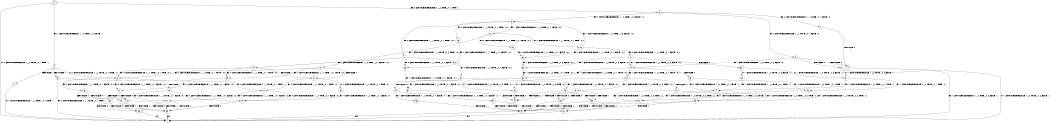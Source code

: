 digraph BCG {
size = "7, 10.5";
center = TRUE;
node [shape = circle];
0 [peripheries = 2];
0 -> 1 [label = "EX !0 !ATOMIC_EXCH_BRANCH (1, +1, TRUE, +0, 1, TRUE) !::"];
0 -> 2 [label = "EX !1 !ATOMIC_EXCH_BRANCH (1, +0, TRUE, +0, 3, TRUE) !::"];
0 -> 3 [label = "EX !0 !ATOMIC_EXCH_BRANCH (1, +1, TRUE, +0, 1, TRUE) !::"];
2 -> 4 [label = "TERMINATE !1"];
2 -> 5 [label = "TERMINATE !1"];
2 -> 6 [label = "EX !0 !ATOMIC_EXCH_BRANCH (1, +1, TRUE, +0, 1, TRUE) !:1:"];
3 -> 7 [label = "EX !0 !ATOMIC_EXCH_BRANCH (1, +1, TRUE, +0, 1, FALSE) !:0:"];
3 -> 8 [label = "EX !1 !ATOMIC_EXCH_BRANCH (1, +0, TRUE, +0, 3, FALSE) !:0:"];
3 -> 9 [label = "EX !0 !ATOMIC_EXCH_BRANCH (1, +1, TRUE, +0, 1, FALSE) !:0:"];
4 -> 1 [label = "EX !0 !ATOMIC_EXCH_BRANCH (1, +1, TRUE, +0, 1, TRUE) !::"];
5 -> 1 [label = "EX !0 !ATOMIC_EXCH_BRANCH (1, +1, TRUE, +0, 1, TRUE) !::"];
5 -> 10 [label = "EX !0 !ATOMIC_EXCH_BRANCH (1, +1, TRUE, +0, 1, TRUE) !::"];
6 -> 11 [label = "EX !0 !ATOMIC_EXCH_BRANCH (1, +1, TRUE, +0, 1, FALSE) !:0:1:"];
6 -> 12 [label = "TERMINATE !1"];
6 -> 13 [label = "EX !0 !ATOMIC_EXCH_BRANCH (1, +1, TRUE, +0, 1, FALSE) !:0:1:"];
7 -> 14 [label = "TERMINATE !0"];
8 -> 15 [label = "EX !0 !ATOMIC_EXCH_BRANCH (1, +1, TRUE, +0, 1, TRUE) !:0:1:"];
8 -> 16 [label = "EX !1 !ATOMIC_EXCH_BRANCH (1, +0, TRUE, +0, 1, TRUE) !:0:1:"];
8 -> 17 [label = "EX !0 !ATOMIC_EXCH_BRANCH (1, +1, TRUE, +0, 1, TRUE) !:0:1:"];
9 -> 14 [label = "TERMINATE !0"];
9 -> 18 [label = "TERMINATE !0"];
9 -> 19 [label = "EX !1 !ATOMIC_EXCH_BRANCH (1, +0, TRUE, +0, 3, FALSE) !:0:"];
10 -> 20 [label = "EX !0 !ATOMIC_EXCH_BRANCH (1, +1, TRUE, +0, 1, FALSE) !:0:"];
10 -> 21 [label = "EX !0 !ATOMIC_EXCH_BRANCH (1, +1, TRUE, +0, 1, FALSE) !:0:"];
11 -> 22 [label = "TERMINATE !0"];
12 -> 20 [label = "EX !0 !ATOMIC_EXCH_BRANCH (1, +1, TRUE, +0, 1, FALSE) !:0:"];
12 -> 21 [label = "EX !0 !ATOMIC_EXCH_BRANCH (1, +1, TRUE, +0, 1, FALSE) !:0:"];
13 -> 22 [label = "TERMINATE !0"];
13 -> 23 [label = "TERMINATE !1"];
13 -> 24 [label = "TERMINATE !0"];
14 -> 1 [label = "EX !1 !ATOMIC_EXCH_BRANCH (1, +0, TRUE, +0, 3, FALSE) !::"];
15 -> 25 [label = "EX !0 !ATOMIC_EXCH_BRANCH (1, +1, TRUE, +0, 1, FALSE) !:0:1:"];
16 -> 26 [label = "EX !0 !ATOMIC_EXCH_BRANCH (1, +1, TRUE, +0, 1, TRUE) !:0:1:"];
16 -> 27 [label = "EX !1 !ATOMIC_EXCH_BRANCH (1, +0, TRUE, +0, 3, TRUE) !:0:1:"];
16 -> 28 [label = "EX !0 !ATOMIC_EXCH_BRANCH (1, +1, TRUE, +0, 1, TRUE) !:0:1:"];
17 -> 25 [label = "EX !0 !ATOMIC_EXCH_BRANCH (1, +1, TRUE, +0, 1, FALSE) !:0:1:"];
17 -> 29 [label = "EX !1 !ATOMIC_EXCH_BRANCH (1, +0, TRUE, +0, 1, FALSE) !:0:1:"];
17 -> 30 [label = "EX !0 !ATOMIC_EXCH_BRANCH (1, +1, TRUE, +0, 1, FALSE) !:0:1:"];
18 -> 1 [label = "EX !1 !ATOMIC_EXCH_BRANCH (1, +0, TRUE, +0, 3, FALSE) !::"];
18 -> 31 [label = "EX !1 !ATOMIC_EXCH_BRANCH (1, +0, TRUE, +0, 3, FALSE) !::"];
19 -> 32 [label = "EX !1 !ATOMIC_EXCH_BRANCH (1, +0, TRUE, +0, 1, TRUE) !:0:1:"];
19 -> 33 [label = "TERMINATE !0"];
19 -> 34 [label = "EX !1 !ATOMIC_EXCH_BRANCH (1, +0, TRUE, +0, 1, TRUE) !:0:1:"];
20 -> 35 [label = "TERMINATE !0"];
21 -> 35 [label = "TERMINATE !0"];
21 -> 36 [label = "TERMINATE !0"];
22 -> 35 [label = "TERMINATE !1"];
23 -> 35 [label = "TERMINATE !0"];
23 -> 36 [label = "TERMINATE !0"];
24 -> 35 [label = "TERMINATE !1"];
24 -> 36 [label = "TERMINATE !1"];
25 -> 37 [label = "EX !1 !ATOMIC_EXCH_BRANCH (1, +0, TRUE, +0, 1, FALSE) !:0:1:"];
26 -> 38 [label = "EX !0 !ATOMIC_EXCH_BRANCH (1, +1, TRUE, +0, 1, FALSE) !:0:1:"];
27 -> 39 [label = "EX !0 !ATOMIC_EXCH_BRANCH (1, +1, TRUE, +0, 1, TRUE) !:0:1:"];
27 -> 40 [label = "TERMINATE !1"];
27 -> 6 [label = "EX !0 !ATOMIC_EXCH_BRANCH (1, +1, TRUE, +0, 1, TRUE) !:0:1:"];
28 -> 38 [label = "EX !0 !ATOMIC_EXCH_BRANCH (1, +1, TRUE, +0, 1, FALSE) !:0:1:"];
28 -> 8 [label = "EX !1 !ATOMIC_EXCH_BRANCH (1, +0, TRUE, +0, 3, FALSE) !:0:1:"];
28 -> 41 [label = "EX !0 !ATOMIC_EXCH_BRANCH (1, +1, TRUE, +0, 1, FALSE) !:0:1:"];
29 -> 39 [label = "EX !0 !ATOMIC_EXCH_BRANCH (1, +1, TRUE, +0, 1, TRUE) !:0:1:"];
29 -> 40 [label = "TERMINATE !1"];
29 -> 6 [label = "EX !0 !ATOMIC_EXCH_BRANCH (1, +1, TRUE, +0, 1, TRUE) !:0:1:"];
30 -> 37 [label = "EX !1 !ATOMIC_EXCH_BRANCH (1, +0, TRUE, +0, 1, FALSE) !:0:1:"];
30 -> 42 [label = "TERMINATE !0"];
30 -> 43 [label = "EX !1 !ATOMIC_EXCH_BRANCH (1, +0, TRUE, +0, 1, FALSE) !:0:1:"];
31 -> 44 [label = "EX !1 !ATOMIC_EXCH_BRANCH (1, +0, TRUE, +0, 1, TRUE) !:1:"];
31 -> 45 [label = "EX !1 !ATOMIC_EXCH_BRANCH (1, +0, TRUE, +0, 1, TRUE) !:1:"];
32 -> 46 [label = "EX !1 !ATOMIC_EXCH_BRANCH (1, +0, TRUE, +0, 3, TRUE) !:0:1:"];
33 -> 44 [label = "EX !1 !ATOMIC_EXCH_BRANCH (1, +0, TRUE, +0, 1, TRUE) !:1:"];
33 -> 45 [label = "EX !1 !ATOMIC_EXCH_BRANCH (1, +0, TRUE, +0, 1, TRUE) !:1:"];
34 -> 46 [label = "EX !1 !ATOMIC_EXCH_BRANCH (1, +0, TRUE, +0, 3, TRUE) !:0:1:"];
34 -> 47 [label = "TERMINATE !0"];
34 -> 48 [label = "EX !1 !ATOMIC_EXCH_BRANCH (1, +0, TRUE, +0, 3, TRUE) !:0:1:"];
35 -> 1 [label = "exit"];
36 -> 1 [label = "exit"];
37 -> 49 [label = "TERMINATE !0"];
38 -> 50 [label = "EX !1 !ATOMIC_EXCH_BRANCH (1, +0, TRUE, +0, 3, FALSE) !:0:1:"];
39 -> 11 [label = "EX !0 !ATOMIC_EXCH_BRANCH (1, +1, TRUE, +0, 1, FALSE) !:0:1:"];
40 -> 51 [label = "EX !0 !ATOMIC_EXCH_BRANCH (1, +1, TRUE, +0, 1, TRUE) !:0:"];
40 -> 10 [label = "EX !0 !ATOMIC_EXCH_BRANCH (1, +1, TRUE, +0, 1, TRUE) !:0:"];
41 -> 50 [label = "EX !1 !ATOMIC_EXCH_BRANCH (1, +0, TRUE, +0, 3, FALSE) !:0:1:"];
41 -> 52 [label = "TERMINATE !0"];
41 -> 19 [label = "EX !1 !ATOMIC_EXCH_BRANCH (1, +0, TRUE, +0, 3, FALSE) !:0:1:"];
42 -> 53 [label = "EX !1 !ATOMIC_EXCH_BRANCH (1, +0, TRUE, +0, 1, FALSE) !:1:"];
42 -> 54 [label = "EX !1 !ATOMIC_EXCH_BRANCH (1, +0, TRUE, +0, 1, FALSE) !:1:"];
43 -> 49 [label = "TERMINATE !0"];
43 -> 55 [label = "TERMINATE !1"];
43 -> 56 [label = "TERMINATE !0"];
44 -> 57 [label = "EX !1 !ATOMIC_EXCH_BRANCH (1, +0, TRUE, +0, 3, TRUE) !:1:"];
45 -> 57 [label = "EX !1 !ATOMIC_EXCH_BRANCH (1, +0, TRUE, +0, 3, TRUE) !:1:"];
45 -> 58 [label = "EX !1 !ATOMIC_EXCH_BRANCH (1, +0, TRUE, +0, 3, TRUE) !:1:"];
46 -> 49 [label = "TERMINATE !0"];
47 -> 57 [label = "EX !1 !ATOMIC_EXCH_BRANCH (1, +0, TRUE, +0, 3, TRUE) !:1:"];
47 -> 58 [label = "EX !1 !ATOMIC_EXCH_BRANCH (1, +0, TRUE, +0, 3, TRUE) !:1:"];
48 -> 49 [label = "TERMINATE !0"];
48 -> 55 [label = "TERMINATE !1"];
48 -> 56 [label = "TERMINATE !0"];
49 -> 59 [label = "TERMINATE !1"];
50 -> 32 [label = "EX !1 !ATOMIC_EXCH_BRANCH (1, +0, TRUE, +0, 1, TRUE) !:0:1:"];
51 -> 20 [label = "EX !0 !ATOMIC_EXCH_BRANCH (1, +1, TRUE, +0, 1, FALSE) !:0:"];
52 -> 60 [label = "EX !1 !ATOMIC_EXCH_BRANCH (1, +0, TRUE, +0, 3, FALSE) !:1:"];
52 -> 31 [label = "EX !1 !ATOMIC_EXCH_BRANCH (1, +0, TRUE, +0, 3, FALSE) !:1:"];
53 -> 59 [label = "TERMINATE !1"];
54 -> 59 [label = "TERMINATE !1"];
54 -> 61 [label = "TERMINATE !1"];
55 -> 59 [label = "TERMINATE !0"];
55 -> 61 [label = "TERMINATE !0"];
56 -> 59 [label = "TERMINATE !1"];
56 -> 61 [label = "TERMINATE !1"];
57 -> 59 [label = "TERMINATE !1"];
58 -> 59 [label = "TERMINATE !1"];
58 -> 61 [label = "TERMINATE !1"];
59 -> 1 [label = "exit"];
60 -> 44 [label = "EX !1 !ATOMIC_EXCH_BRANCH (1, +0, TRUE, +0, 1, TRUE) !:1:"];
61 -> 1 [label = "exit"];
}
